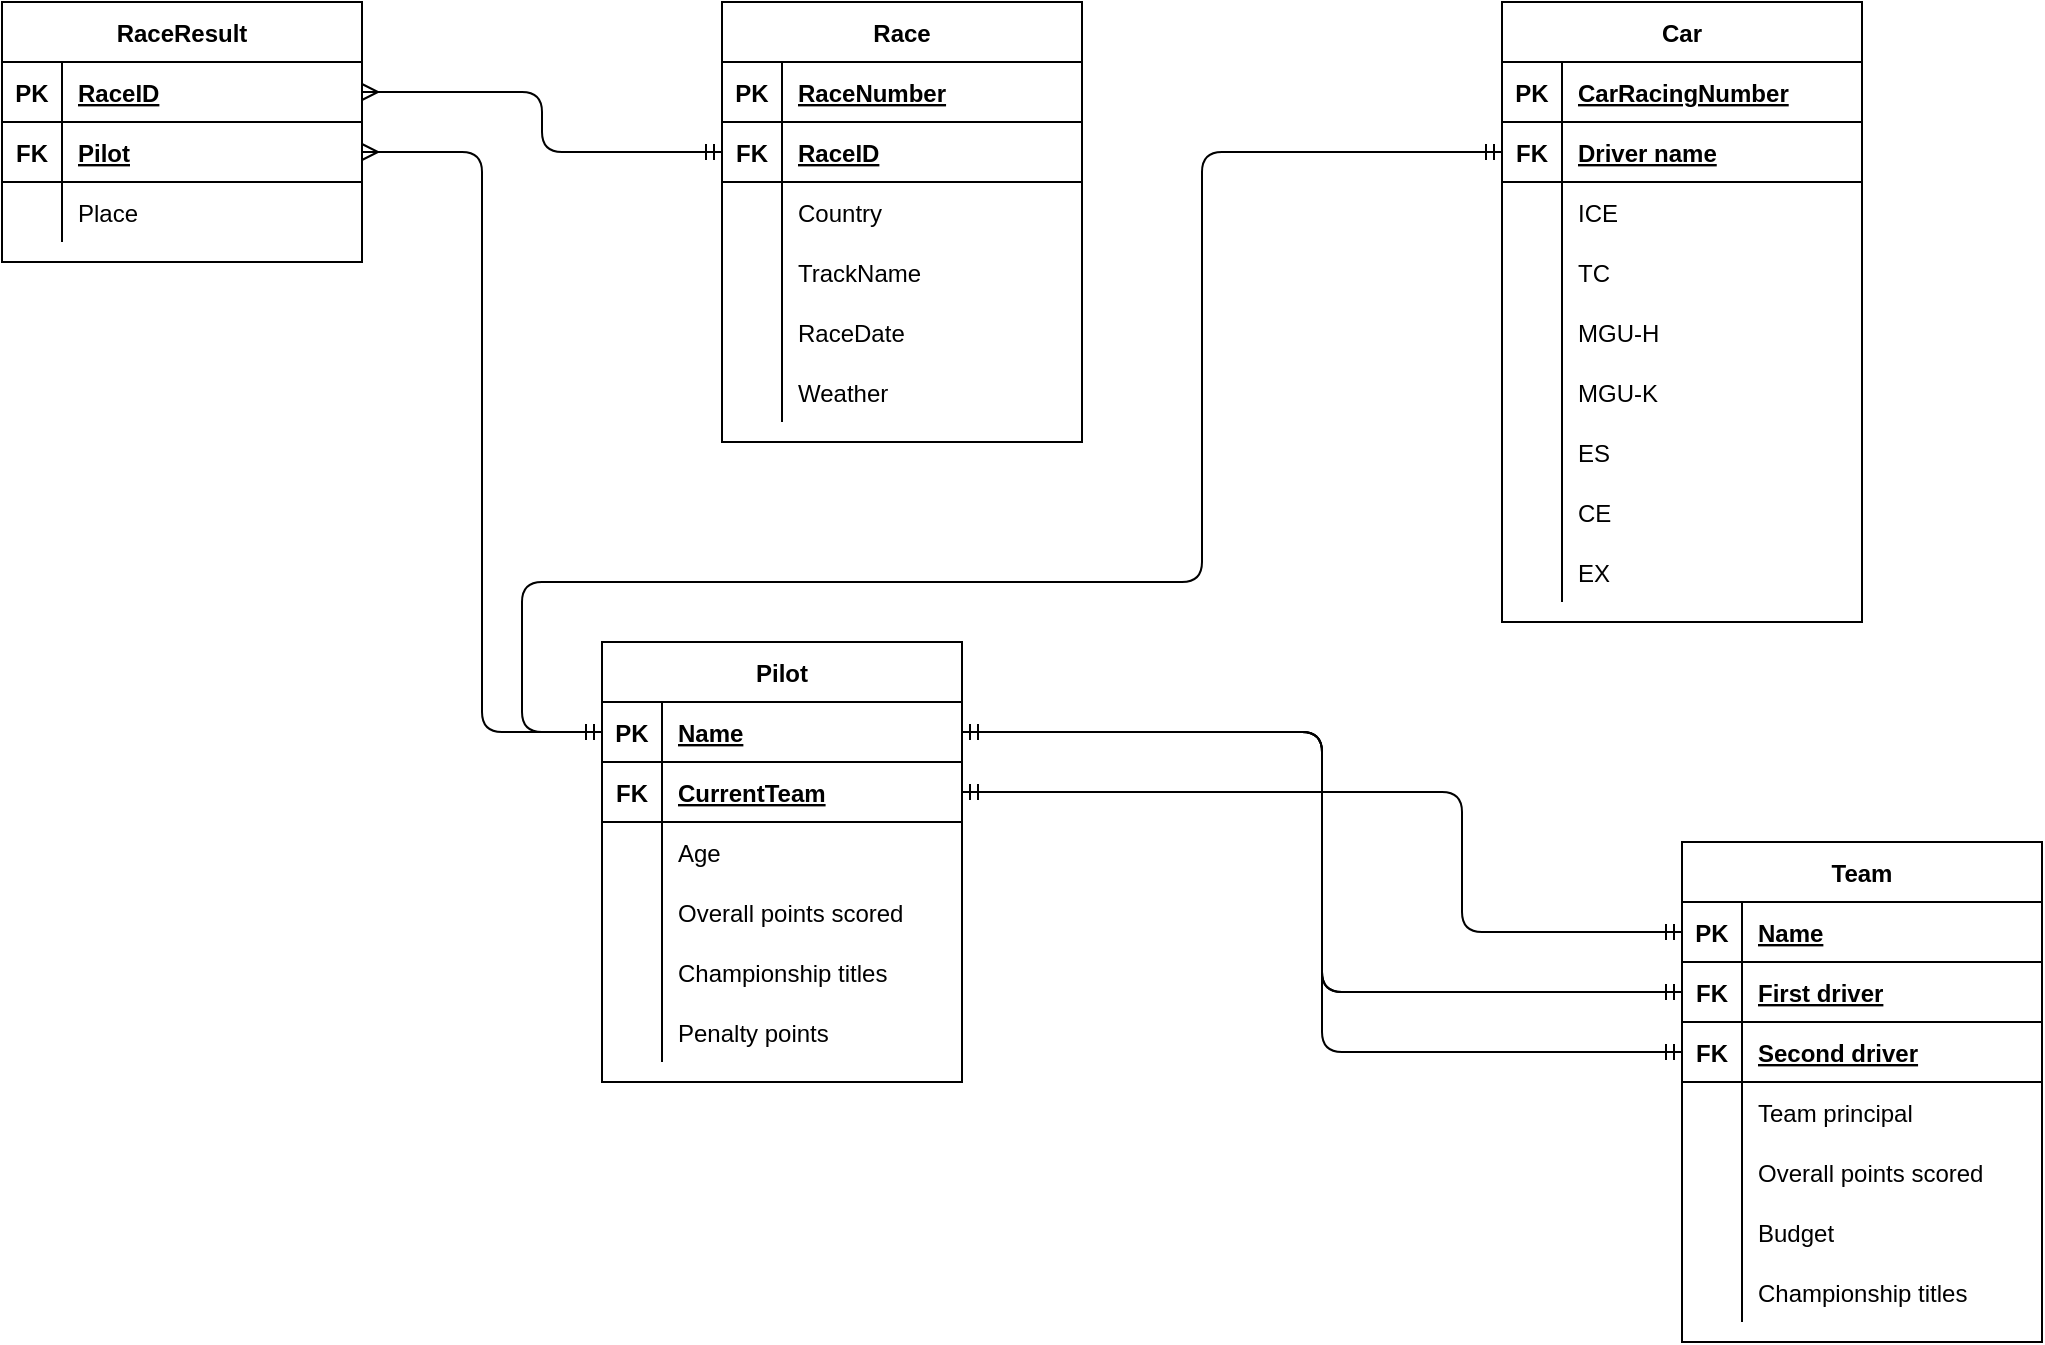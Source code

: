 <mxfile version="20.3.2" type="github">
  <diagram id="8oEdmpoph1ybJ8aEocy_" name="Страница 1">
    <mxGraphModel dx="1053" dy="584" grid="1" gridSize="10" guides="1" tooltips="1" connect="1" arrows="1" fold="1" page="1" pageScale="1" pageWidth="827" pageHeight="1169" math="0" shadow="0">
      <root>
        <mxCell id="0" />
        <mxCell id="1" parent="0" />
        <mxCell id="zvZLjR_T1mVchbXA6RpQ-13" value="Team" style="shape=table;startSize=30;container=1;collapsible=1;childLayout=tableLayout;fixedRows=1;rowLines=0;fontStyle=1;align=center;resizeLast=1;" parent="1" vertex="1">
          <mxGeometry x="920" y="1060" width="180" height="250" as="geometry" />
        </mxCell>
        <mxCell id="zvZLjR_T1mVchbXA6RpQ-14" value="" style="shape=tableRow;horizontal=0;startSize=0;swimlaneHead=0;swimlaneBody=0;fillColor=none;collapsible=0;dropTarget=0;points=[[0,0.5],[1,0.5]];portConstraint=eastwest;top=0;left=0;right=0;bottom=1;" parent="zvZLjR_T1mVchbXA6RpQ-13" vertex="1">
          <mxGeometry y="30" width="180" height="30" as="geometry" />
        </mxCell>
        <mxCell id="zvZLjR_T1mVchbXA6RpQ-15" value="PK" style="shape=partialRectangle;connectable=0;fillColor=none;top=0;left=0;bottom=0;right=0;fontStyle=1;overflow=hidden;" parent="zvZLjR_T1mVchbXA6RpQ-14" vertex="1">
          <mxGeometry width="30" height="30" as="geometry">
            <mxRectangle width="30" height="30" as="alternateBounds" />
          </mxGeometry>
        </mxCell>
        <mxCell id="zvZLjR_T1mVchbXA6RpQ-16" value="Name" style="shape=partialRectangle;connectable=0;fillColor=none;top=0;left=0;bottom=0;right=0;align=left;spacingLeft=6;fontStyle=5;overflow=hidden;" parent="zvZLjR_T1mVchbXA6RpQ-14" vertex="1">
          <mxGeometry x="30" width="150" height="30" as="geometry">
            <mxRectangle width="150" height="30" as="alternateBounds" />
          </mxGeometry>
        </mxCell>
        <mxCell id="zvZLjR_T1mVchbXA6RpQ-203" style="shape=tableRow;horizontal=0;startSize=0;swimlaneHead=0;swimlaneBody=0;fillColor=none;collapsible=0;dropTarget=0;points=[[0,0.5],[1,0.5]];portConstraint=eastwest;top=0;left=0;right=0;bottom=1;" parent="zvZLjR_T1mVchbXA6RpQ-13" vertex="1">
          <mxGeometry y="60" width="180" height="30" as="geometry" />
        </mxCell>
        <mxCell id="zvZLjR_T1mVchbXA6RpQ-204" value="FK" style="shape=partialRectangle;connectable=0;fillColor=none;top=0;left=0;bottom=0;right=0;fontStyle=1;overflow=hidden;" parent="zvZLjR_T1mVchbXA6RpQ-203" vertex="1">
          <mxGeometry width="30" height="30" as="geometry">
            <mxRectangle width="30" height="30" as="alternateBounds" />
          </mxGeometry>
        </mxCell>
        <mxCell id="zvZLjR_T1mVchbXA6RpQ-205" value="First driver" style="shape=partialRectangle;connectable=0;fillColor=none;top=0;left=0;bottom=0;right=0;align=left;spacingLeft=6;fontStyle=5;overflow=hidden;" parent="zvZLjR_T1mVchbXA6RpQ-203" vertex="1">
          <mxGeometry x="30" width="150" height="30" as="geometry">
            <mxRectangle width="150" height="30" as="alternateBounds" />
          </mxGeometry>
        </mxCell>
        <mxCell id="zvZLjR_T1mVchbXA6RpQ-200" style="shape=tableRow;horizontal=0;startSize=0;swimlaneHead=0;swimlaneBody=0;fillColor=none;collapsible=0;dropTarget=0;points=[[0,0.5],[1,0.5]];portConstraint=eastwest;top=0;left=0;right=0;bottom=1;" parent="zvZLjR_T1mVchbXA6RpQ-13" vertex="1">
          <mxGeometry y="90" width="180" height="30" as="geometry" />
        </mxCell>
        <mxCell id="zvZLjR_T1mVchbXA6RpQ-201" value="FK" style="shape=partialRectangle;connectable=0;fillColor=none;top=0;left=0;bottom=0;right=0;fontStyle=1;overflow=hidden;" parent="zvZLjR_T1mVchbXA6RpQ-200" vertex="1">
          <mxGeometry width="30" height="30" as="geometry">
            <mxRectangle width="30" height="30" as="alternateBounds" />
          </mxGeometry>
        </mxCell>
        <mxCell id="zvZLjR_T1mVchbXA6RpQ-202" value="Second driver" style="shape=partialRectangle;connectable=0;fillColor=none;top=0;left=0;bottom=0;right=0;align=left;spacingLeft=6;fontStyle=5;overflow=hidden;" parent="zvZLjR_T1mVchbXA6RpQ-200" vertex="1">
          <mxGeometry x="30" width="150" height="30" as="geometry">
            <mxRectangle width="150" height="30" as="alternateBounds" />
          </mxGeometry>
        </mxCell>
        <mxCell id="zvZLjR_T1mVchbXA6RpQ-29" style="shape=tableRow;horizontal=0;startSize=0;swimlaneHead=0;swimlaneBody=0;fillColor=none;collapsible=0;dropTarget=0;points=[[0,0.5],[1,0.5]];portConstraint=eastwest;top=0;left=0;right=0;bottom=0;" parent="zvZLjR_T1mVchbXA6RpQ-13" vertex="1">
          <mxGeometry y="120" width="180" height="30" as="geometry" />
        </mxCell>
        <mxCell id="zvZLjR_T1mVchbXA6RpQ-30" style="shape=partialRectangle;connectable=0;fillColor=none;top=0;left=0;bottom=0;right=0;editable=1;overflow=hidden;" parent="zvZLjR_T1mVchbXA6RpQ-29" vertex="1">
          <mxGeometry width="30" height="30" as="geometry">
            <mxRectangle width="30" height="30" as="alternateBounds" />
          </mxGeometry>
        </mxCell>
        <mxCell id="zvZLjR_T1mVchbXA6RpQ-31" value="Team principal" style="shape=partialRectangle;connectable=0;fillColor=none;top=0;left=0;bottom=0;right=0;align=left;spacingLeft=6;overflow=hidden;" parent="zvZLjR_T1mVchbXA6RpQ-29" vertex="1">
          <mxGeometry x="30" width="150" height="30" as="geometry">
            <mxRectangle width="150" height="30" as="alternateBounds" />
          </mxGeometry>
        </mxCell>
        <mxCell id="awtavTXApkBcehFsRU_w-45" style="shape=tableRow;horizontal=0;startSize=0;swimlaneHead=0;swimlaneBody=0;fillColor=none;collapsible=0;dropTarget=0;points=[[0,0.5],[1,0.5]];portConstraint=eastwest;top=0;left=0;right=0;bottom=0;" vertex="1" parent="zvZLjR_T1mVchbXA6RpQ-13">
          <mxGeometry y="150" width="180" height="30" as="geometry" />
        </mxCell>
        <mxCell id="awtavTXApkBcehFsRU_w-46" style="shape=partialRectangle;connectable=0;fillColor=none;top=0;left=0;bottom=0;right=0;editable=1;overflow=hidden;" vertex="1" parent="awtavTXApkBcehFsRU_w-45">
          <mxGeometry width="30" height="30" as="geometry">
            <mxRectangle width="30" height="30" as="alternateBounds" />
          </mxGeometry>
        </mxCell>
        <mxCell id="awtavTXApkBcehFsRU_w-47" value="Overall points scored" style="shape=partialRectangle;connectable=0;fillColor=none;top=0;left=0;bottom=0;right=0;align=left;spacingLeft=6;overflow=hidden;" vertex="1" parent="awtavTXApkBcehFsRU_w-45">
          <mxGeometry x="30" width="150" height="30" as="geometry">
            <mxRectangle width="150" height="30" as="alternateBounds" />
          </mxGeometry>
        </mxCell>
        <mxCell id="zvZLjR_T1mVchbXA6RpQ-23" value="" style="shape=tableRow;horizontal=0;startSize=0;swimlaneHead=0;swimlaneBody=0;fillColor=none;collapsible=0;dropTarget=0;points=[[0,0.5],[1,0.5]];portConstraint=eastwest;top=0;left=0;right=0;bottom=0;" parent="zvZLjR_T1mVchbXA6RpQ-13" vertex="1">
          <mxGeometry y="180" width="180" height="30" as="geometry" />
        </mxCell>
        <mxCell id="zvZLjR_T1mVchbXA6RpQ-24" value="" style="shape=partialRectangle;connectable=0;fillColor=none;top=0;left=0;bottom=0;right=0;editable=1;overflow=hidden;" parent="zvZLjR_T1mVchbXA6RpQ-23" vertex="1">
          <mxGeometry width="30" height="30" as="geometry">
            <mxRectangle width="30" height="30" as="alternateBounds" />
          </mxGeometry>
        </mxCell>
        <mxCell id="zvZLjR_T1mVchbXA6RpQ-25" value="Budget" style="shape=partialRectangle;connectable=0;fillColor=none;top=0;left=0;bottom=0;right=0;align=left;spacingLeft=6;overflow=hidden;" parent="zvZLjR_T1mVchbXA6RpQ-23" vertex="1">
          <mxGeometry x="30" width="150" height="30" as="geometry">
            <mxRectangle width="150" height="30" as="alternateBounds" />
          </mxGeometry>
        </mxCell>
        <mxCell id="awtavTXApkBcehFsRU_w-41" style="shape=tableRow;horizontal=0;startSize=0;swimlaneHead=0;swimlaneBody=0;fillColor=none;collapsible=0;dropTarget=0;points=[[0,0.5],[1,0.5]];portConstraint=eastwest;top=0;left=0;right=0;bottom=0;" vertex="1" parent="zvZLjR_T1mVchbXA6RpQ-13">
          <mxGeometry y="210" width="180" height="30" as="geometry" />
        </mxCell>
        <mxCell id="awtavTXApkBcehFsRU_w-42" style="shape=partialRectangle;connectable=0;fillColor=none;top=0;left=0;bottom=0;right=0;editable=1;overflow=hidden;" vertex="1" parent="awtavTXApkBcehFsRU_w-41">
          <mxGeometry width="30" height="30" as="geometry">
            <mxRectangle width="30" height="30" as="alternateBounds" />
          </mxGeometry>
        </mxCell>
        <mxCell id="awtavTXApkBcehFsRU_w-43" value="Championship titles" style="shape=partialRectangle;connectable=0;fillColor=none;top=0;left=0;bottom=0;right=0;align=left;spacingLeft=6;overflow=hidden;" vertex="1" parent="awtavTXApkBcehFsRU_w-41">
          <mxGeometry x="30" width="150" height="30" as="geometry">
            <mxRectangle width="150" height="30" as="alternateBounds" />
          </mxGeometry>
        </mxCell>
        <mxCell id="zvZLjR_T1mVchbXA6RpQ-32" value="Pilot" style="shape=table;startSize=30;container=1;collapsible=1;childLayout=tableLayout;fixedRows=1;rowLines=0;fontStyle=1;align=center;resizeLast=1;" parent="1" vertex="1">
          <mxGeometry x="380" y="960" width="180" height="220" as="geometry" />
        </mxCell>
        <mxCell id="zvZLjR_T1mVchbXA6RpQ-33" value="" style="shape=tableRow;horizontal=0;startSize=0;swimlaneHead=0;swimlaneBody=0;fillColor=none;collapsible=0;dropTarget=0;points=[[0,0.5],[1,0.5]];portConstraint=eastwest;top=0;left=0;right=0;bottom=1;" parent="zvZLjR_T1mVchbXA6RpQ-32" vertex="1">
          <mxGeometry y="30" width="180" height="30" as="geometry" />
        </mxCell>
        <mxCell id="zvZLjR_T1mVchbXA6RpQ-34" value="PK" style="shape=partialRectangle;connectable=0;fillColor=none;top=0;left=0;bottom=0;right=0;fontStyle=1;overflow=hidden;" parent="zvZLjR_T1mVchbXA6RpQ-33" vertex="1">
          <mxGeometry width="30" height="30" as="geometry">
            <mxRectangle width="30" height="30" as="alternateBounds" />
          </mxGeometry>
        </mxCell>
        <mxCell id="zvZLjR_T1mVchbXA6RpQ-35" value="Name" style="shape=partialRectangle;connectable=0;fillColor=none;top=0;left=0;bottom=0;right=0;align=left;spacingLeft=6;fontStyle=5;overflow=hidden;" parent="zvZLjR_T1mVchbXA6RpQ-33" vertex="1">
          <mxGeometry x="30" width="150" height="30" as="geometry">
            <mxRectangle width="150" height="30" as="alternateBounds" />
          </mxGeometry>
        </mxCell>
        <mxCell id="awtavTXApkBcehFsRU_w-98" style="shape=tableRow;horizontal=0;startSize=0;swimlaneHead=0;swimlaneBody=0;fillColor=none;collapsible=0;dropTarget=0;points=[[0,0.5],[1,0.5]];portConstraint=eastwest;top=0;left=0;right=0;bottom=1;" vertex="1" parent="zvZLjR_T1mVchbXA6RpQ-32">
          <mxGeometry y="60" width="180" height="30" as="geometry" />
        </mxCell>
        <mxCell id="awtavTXApkBcehFsRU_w-99" value="FK" style="shape=partialRectangle;connectable=0;fillColor=none;top=0;left=0;bottom=0;right=0;fontStyle=1;overflow=hidden;" vertex="1" parent="awtavTXApkBcehFsRU_w-98">
          <mxGeometry width="30" height="30" as="geometry">
            <mxRectangle width="30" height="30" as="alternateBounds" />
          </mxGeometry>
        </mxCell>
        <mxCell id="awtavTXApkBcehFsRU_w-100" value="CurrentTeam" style="shape=partialRectangle;connectable=0;fillColor=none;top=0;left=0;bottom=0;right=0;align=left;spacingLeft=6;fontStyle=5;overflow=hidden;" vertex="1" parent="awtavTXApkBcehFsRU_w-98">
          <mxGeometry x="30" width="150" height="30" as="geometry">
            <mxRectangle width="150" height="30" as="alternateBounds" />
          </mxGeometry>
        </mxCell>
        <mxCell id="zvZLjR_T1mVchbXA6RpQ-36" style="shape=tableRow;horizontal=0;startSize=0;swimlaneHead=0;swimlaneBody=0;fillColor=none;collapsible=0;dropTarget=0;points=[[0,0.5],[1,0.5]];portConstraint=eastwest;top=0;left=0;right=0;bottom=0;" parent="zvZLjR_T1mVchbXA6RpQ-32" vertex="1">
          <mxGeometry y="90" width="180" height="30" as="geometry" />
        </mxCell>
        <mxCell id="zvZLjR_T1mVchbXA6RpQ-37" style="shape=partialRectangle;connectable=0;fillColor=none;top=0;left=0;bottom=0;right=0;editable=1;overflow=hidden;" parent="zvZLjR_T1mVchbXA6RpQ-36" vertex="1">
          <mxGeometry width="30" height="30" as="geometry">
            <mxRectangle width="30" height="30" as="alternateBounds" />
          </mxGeometry>
        </mxCell>
        <mxCell id="zvZLjR_T1mVchbXA6RpQ-38" value="Age" style="shape=partialRectangle;connectable=0;fillColor=none;top=0;left=0;bottom=0;right=0;align=left;spacingLeft=6;overflow=hidden;" parent="zvZLjR_T1mVchbXA6RpQ-36" vertex="1">
          <mxGeometry x="30" width="150" height="30" as="geometry">
            <mxRectangle width="150" height="30" as="alternateBounds" />
          </mxGeometry>
        </mxCell>
        <mxCell id="zvZLjR_T1mVchbXA6RpQ-39" value="" style="shape=tableRow;horizontal=0;startSize=0;swimlaneHead=0;swimlaneBody=0;fillColor=none;collapsible=0;dropTarget=0;points=[[0,0.5],[1,0.5]];portConstraint=eastwest;top=0;left=0;right=0;bottom=0;" parent="zvZLjR_T1mVchbXA6RpQ-32" vertex="1">
          <mxGeometry y="120" width="180" height="30" as="geometry" />
        </mxCell>
        <mxCell id="zvZLjR_T1mVchbXA6RpQ-40" value="" style="shape=partialRectangle;connectable=0;fillColor=none;top=0;left=0;bottom=0;right=0;editable=1;overflow=hidden;" parent="zvZLjR_T1mVchbXA6RpQ-39" vertex="1">
          <mxGeometry width="30" height="30" as="geometry">
            <mxRectangle width="30" height="30" as="alternateBounds" />
          </mxGeometry>
        </mxCell>
        <mxCell id="zvZLjR_T1mVchbXA6RpQ-41" value="Overall points scored" style="shape=partialRectangle;connectable=0;fillColor=none;top=0;left=0;bottom=0;right=0;align=left;spacingLeft=6;overflow=hidden;" parent="zvZLjR_T1mVchbXA6RpQ-39" vertex="1">
          <mxGeometry x="30" width="150" height="30" as="geometry">
            <mxRectangle width="150" height="30" as="alternateBounds" />
          </mxGeometry>
        </mxCell>
        <mxCell id="zvZLjR_T1mVchbXA6RpQ-42" value="" style="shape=tableRow;horizontal=0;startSize=0;swimlaneHead=0;swimlaneBody=0;fillColor=none;collapsible=0;dropTarget=0;points=[[0,0.5],[1,0.5]];portConstraint=eastwest;top=0;left=0;right=0;bottom=0;" parent="zvZLjR_T1mVchbXA6RpQ-32" vertex="1">
          <mxGeometry y="150" width="180" height="30" as="geometry" />
        </mxCell>
        <mxCell id="zvZLjR_T1mVchbXA6RpQ-43" value="" style="shape=partialRectangle;connectable=0;fillColor=none;top=0;left=0;bottom=0;right=0;editable=1;overflow=hidden;" parent="zvZLjR_T1mVchbXA6RpQ-42" vertex="1">
          <mxGeometry width="30" height="30" as="geometry">
            <mxRectangle width="30" height="30" as="alternateBounds" />
          </mxGeometry>
        </mxCell>
        <mxCell id="zvZLjR_T1mVchbXA6RpQ-44" value="Championship titles" style="shape=partialRectangle;connectable=0;fillColor=none;top=0;left=0;bottom=0;right=0;align=left;spacingLeft=6;overflow=hidden;" parent="zvZLjR_T1mVchbXA6RpQ-42" vertex="1">
          <mxGeometry x="30" width="150" height="30" as="geometry">
            <mxRectangle width="150" height="30" as="alternateBounds" />
          </mxGeometry>
        </mxCell>
        <mxCell id="zvZLjR_T1mVchbXA6RpQ-45" value="" style="shape=tableRow;horizontal=0;startSize=0;swimlaneHead=0;swimlaneBody=0;fillColor=none;collapsible=0;dropTarget=0;points=[[0,0.5],[1,0.5]];portConstraint=eastwest;top=0;left=0;right=0;bottom=0;" parent="zvZLjR_T1mVchbXA6RpQ-32" vertex="1">
          <mxGeometry y="180" width="180" height="30" as="geometry" />
        </mxCell>
        <mxCell id="zvZLjR_T1mVchbXA6RpQ-46" value="" style="shape=partialRectangle;connectable=0;fillColor=none;top=0;left=0;bottom=0;right=0;editable=1;overflow=hidden;" parent="zvZLjR_T1mVchbXA6RpQ-45" vertex="1">
          <mxGeometry width="30" height="30" as="geometry">
            <mxRectangle width="30" height="30" as="alternateBounds" />
          </mxGeometry>
        </mxCell>
        <mxCell id="zvZLjR_T1mVchbXA6RpQ-47" value="Penalty points" style="shape=partialRectangle;connectable=0;fillColor=none;top=0;left=0;bottom=0;right=0;align=left;spacingLeft=6;overflow=hidden;" parent="zvZLjR_T1mVchbXA6RpQ-45" vertex="1">
          <mxGeometry x="30" width="150" height="30" as="geometry">
            <mxRectangle width="150" height="30" as="alternateBounds" />
          </mxGeometry>
        </mxCell>
        <mxCell id="zvZLjR_T1mVchbXA6RpQ-48" value="Car" style="shape=table;startSize=30;container=1;collapsible=1;childLayout=tableLayout;fixedRows=1;rowLines=0;fontStyle=1;align=center;resizeLast=1;" parent="1" vertex="1">
          <mxGeometry x="830" y="640" width="180" height="310" as="geometry" />
        </mxCell>
        <mxCell id="zvZLjR_T1mVchbXA6RpQ-68" style="shape=tableRow;horizontal=0;startSize=0;swimlaneHead=0;swimlaneBody=0;fillColor=none;collapsible=0;dropTarget=0;points=[[0,0.5],[1,0.5]];portConstraint=eastwest;top=0;left=0;right=0;bottom=1;" parent="zvZLjR_T1mVchbXA6RpQ-48" vertex="1">
          <mxGeometry y="30" width="180" height="30" as="geometry" />
        </mxCell>
        <mxCell id="zvZLjR_T1mVchbXA6RpQ-69" value="PK" style="shape=partialRectangle;connectable=0;fillColor=none;top=0;left=0;bottom=0;right=0;fontStyle=1;overflow=hidden;" parent="zvZLjR_T1mVchbXA6RpQ-68" vertex="1">
          <mxGeometry width="30" height="30" as="geometry">
            <mxRectangle width="30" height="30" as="alternateBounds" />
          </mxGeometry>
        </mxCell>
        <mxCell id="zvZLjR_T1mVchbXA6RpQ-70" value="CarRacingNumber" style="shape=partialRectangle;connectable=0;fillColor=none;top=0;left=0;bottom=0;right=0;align=left;spacingLeft=6;fontStyle=5;overflow=hidden;" parent="zvZLjR_T1mVchbXA6RpQ-68" vertex="1">
          <mxGeometry x="30" width="150" height="30" as="geometry">
            <mxRectangle width="150" height="30" as="alternateBounds" />
          </mxGeometry>
        </mxCell>
        <mxCell id="zvZLjR_T1mVchbXA6RpQ-64" style="shape=tableRow;horizontal=0;startSize=0;swimlaneHead=0;swimlaneBody=0;fillColor=none;collapsible=0;dropTarget=0;points=[[0,0.5],[1,0.5]];portConstraint=eastwest;top=0;left=0;right=0;bottom=1;" parent="zvZLjR_T1mVchbXA6RpQ-48" vertex="1">
          <mxGeometry y="60" width="180" height="30" as="geometry" />
        </mxCell>
        <mxCell id="zvZLjR_T1mVchbXA6RpQ-65" value="FK" style="shape=partialRectangle;connectable=0;fillColor=none;top=0;left=0;bottom=0;right=0;fontStyle=1;overflow=hidden;" parent="zvZLjR_T1mVchbXA6RpQ-64" vertex="1">
          <mxGeometry width="30" height="30" as="geometry">
            <mxRectangle width="30" height="30" as="alternateBounds" />
          </mxGeometry>
        </mxCell>
        <mxCell id="zvZLjR_T1mVchbXA6RpQ-66" value="Driver name" style="shape=partialRectangle;connectable=0;fillColor=none;top=0;left=0;bottom=0;right=0;align=left;spacingLeft=6;fontStyle=5;overflow=hidden;" parent="zvZLjR_T1mVchbXA6RpQ-64" vertex="1">
          <mxGeometry x="30" width="150" height="30" as="geometry">
            <mxRectangle width="150" height="30" as="alternateBounds" />
          </mxGeometry>
        </mxCell>
        <mxCell id="zvZLjR_T1mVchbXA6RpQ-52" style="shape=tableRow;horizontal=0;startSize=0;swimlaneHead=0;swimlaneBody=0;fillColor=none;collapsible=0;dropTarget=0;points=[[0,0.5],[1,0.5]];portConstraint=eastwest;top=0;left=0;right=0;bottom=0;" parent="zvZLjR_T1mVchbXA6RpQ-48" vertex="1">
          <mxGeometry y="90" width="180" height="30" as="geometry" />
        </mxCell>
        <mxCell id="zvZLjR_T1mVchbXA6RpQ-53" style="shape=partialRectangle;connectable=0;fillColor=none;top=0;left=0;bottom=0;right=0;editable=1;overflow=hidden;" parent="zvZLjR_T1mVchbXA6RpQ-52" vertex="1">
          <mxGeometry width="30" height="30" as="geometry">
            <mxRectangle width="30" height="30" as="alternateBounds" />
          </mxGeometry>
        </mxCell>
        <mxCell id="zvZLjR_T1mVchbXA6RpQ-54" value="ICE" style="shape=partialRectangle;connectable=0;fillColor=none;top=0;left=0;bottom=0;right=0;align=left;spacingLeft=6;overflow=hidden;" parent="zvZLjR_T1mVchbXA6RpQ-52" vertex="1">
          <mxGeometry x="30" width="150" height="30" as="geometry">
            <mxRectangle width="150" height="30" as="alternateBounds" />
          </mxGeometry>
        </mxCell>
        <mxCell id="zvZLjR_T1mVchbXA6RpQ-55" value="" style="shape=tableRow;horizontal=0;startSize=0;swimlaneHead=0;swimlaneBody=0;fillColor=none;collapsible=0;dropTarget=0;points=[[0,0.5],[1,0.5]];portConstraint=eastwest;top=0;left=0;right=0;bottom=0;" parent="zvZLjR_T1mVchbXA6RpQ-48" vertex="1">
          <mxGeometry y="120" width="180" height="30" as="geometry" />
        </mxCell>
        <mxCell id="zvZLjR_T1mVchbXA6RpQ-56" value="" style="shape=partialRectangle;connectable=0;fillColor=none;top=0;left=0;bottom=0;right=0;editable=1;overflow=hidden;" parent="zvZLjR_T1mVchbXA6RpQ-55" vertex="1">
          <mxGeometry width="30" height="30" as="geometry">
            <mxRectangle width="30" height="30" as="alternateBounds" />
          </mxGeometry>
        </mxCell>
        <mxCell id="zvZLjR_T1mVchbXA6RpQ-57" value="TC" style="shape=partialRectangle;connectable=0;fillColor=none;top=0;left=0;bottom=0;right=0;align=left;spacingLeft=6;overflow=hidden;" parent="zvZLjR_T1mVchbXA6RpQ-55" vertex="1">
          <mxGeometry x="30" width="150" height="30" as="geometry">
            <mxRectangle width="150" height="30" as="alternateBounds" />
          </mxGeometry>
        </mxCell>
        <mxCell id="zvZLjR_T1mVchbXA6RpQ-58" value="" style="shape=tableRow;horizontal=0;startSize=0;swimlaneHead=0;swimlaneBody=0;fillColor=none;collapsible=0;dropTarget=0;points=[[0,0.5],[1,0.5]];portConstraint=eastwest;top=0;left=0;right=0;bottom=0;" parent="zvZLjR_T1mVchbXA6RpQ-48" vertex="1">
          <mxGeometry y="150" width="180" height="30" as="geometry" />
        </mxCell>
        <mxCell id="zvZLjR_T1mVchbXA6RpQ-59" value="" style="shape=partialRectangle;connectable=0;fillColor=none;top=0;left=0;bottom=0;right=0;editable=1;overflow=hidden;" parent="zvZLjR_T1mVchbXA6RpQ-58" vertex="1">
          <mxGeometry width="30" height="30" as="geometry">
            <mxRectangle width="30" height="30" as="alternateBounds" />
          </mxGeometry>
        </mxCell>
        <mxCell id="zvZLjR_T1mVchbXA6RpQ-60" value="MGU-H" style="shape=partialRectangle;connectable=0;fillColor=none;top=0;left=0;bottom=0;right=0;align=left;spacingLeft=6;overflow=hidden;" parent="zvZLjR_T1mVchbXA6RpQ-58" vertex="1">
          <mxGeometry x="30" width="150" height="30" as="geometry">
            <mxRectangle width="150" height="30" as="alternateBounds" />
          </mxGeometry>
        </mxCell>
        <mxCell id="zvZLjR_T1mVchbXA6RpQ-61" value="" style="shape=tableRow;horizontal=0;startSize=0;swimlaneHead=0;swimlaneBody=0;fillColor=none;collapsible=0;dropTarget=0;points=[[0,0.5],[1,0.5]];portConstraint=eastwest;top=0;left=0;right=0;bottom=0;" parent="zvZLjR_T1mVchbXA6RpQ-48" vertex="1">
          <mxGeometry y="180" width="180" height="30" as="geometry" />
        </mxCell>
        <mxCell id="zvZLjR_T1mVchbXA6RpQ-62" value="" style="shape=partialRectangle;connectable=0;fillColor=none;top=0;left=0;bottom=0;right=0;editable=1;overflow=hidden;" parent="zvZLjR_T1mVchbXA6RpQ-61" vertex="1">
          <mxGeometry width="30" height="30" as="geometry">
            <mxRectangle width="30" height="30" as="alternateBounds" />
          </mxGeometry>
        </mxCell>
        <mxCell id="zvZLjR_T1mVchbXA6RpQ-63" value="MGU-K" style="shape=partialRectangle;connectable=0;fillColor=none;top=0;left=0;bottom=0;right=0;align=left;spacingLeft=6;overflow=hidden;" parent="zvZLjR_T1mVchbXA6RpQ-61" vertex="1">
          <mxGeometry x="30" width="150" height="30" as="geometry">
            <mxRectangle width="150" height="30" as="alternateBounds" />
          </mxGeometry>
        </mxCell>
        <mxCell id="zvZLjR_T1mVchbXA6RpQ-71" style="shape=tableRow;horizontal=0;startSize=0;swimlaneHead=0;swimlaneBody=0;fillColor=none;collapsible=0;dropTarget=0;points=[[0,0.5],[1,0.5]];portConstraint=eastwest;top=0;left=0;right=0;bottom=0;" parent="zvZLjR_T1mVchbXA6RpQ-48" vertex="1">
          <mxGeometry y="210" width="180" height="30" as="geometry" />
        </mxCell>
        <mxCell id="zvZLjR_T1mVchbXA6RpQ-72" style="shape=partialRectangle;connectable=0;fillColor=none;top=0;left=0;bottom=0;right=0;editable=1;overflow=hidden;" parent="zvZLjR_T1mVchbXA6RpQ-71" vertex="1">
          <mxGeometry width="30" height="30" as="geometry">
            <mxRectangle width="30" height="30" as="alternateBounds" />
          </mxGeometry>
        </mxCell>
        <mxCell id="zvZLjR_T1mVchbXA6RpQ-73" value="ES" style="shape=partialRectangle;connectable=0;fillColor=none;top=0;left=0;bottom=0;right=0;align=left;spacingLeft=6;overflow=hidden;" parent="zvZLjR_T1mVchbXA6RpQ-71" vertex="1">
          <mxGeometry x="30" width="150" height="30" as="geometry">
            <mxRectangle width="150" height="30" as="alternateBounds" />
          </mxGeometry>
        </mxCell>
        <mxCell id="zvZLjR_T1mVchbXA6RpQ-74" style="shape=tableRow;horizontal=0;startSize=0;swimlaneHead=0;swimlaneBody=0;fillColor=none;collapsible=0;dropTarget=0;points=[[0,0.5],[1,0.5]];portConstraint=eastwest;top=0;left=0;right=0;bottom=0;" parent="zvZLjR_T1mVchbXA6RpQ-48" vertex="1">
          <mxGeometry y="240" width="180" height="30" as="geometry" />
        </mxCell>
        <mxCell id="zvZLjR_T1mVchbXA6RpQ-75" style="shape=partialRectangle;connectable=0;fillColor=none;top=0;left=0;bottom=0;right=0;editable=1;overflow=hidden;" parent="zvZLjR_T1mVchbXA6RpQ-74" vertex="1">
          <mxGeometry width="30" height="30" as="geometry">
            <mxRectangle width="30" height="30" as="alternateBounds" />
          </mxGeometry>
        </mxCell>
        <mxCell id="zvZLjR_T1mVchbXA6RpQ-76" value="CE" style="shape=partialRectangle;connectable=0;fillColor=none;top=0;left=0;bottom=0;right=0;align=left;spacingLeft=6;overflow=hidden;" parent="zvZLjR_T1mVchbXA6RpQ-74" vertex="1">
          <mxGeometry x="30" width="150" height="30" as="geometry">
            <mxRectangle width="150" height="30" as="alternateBounds" />
          </mxGeometry>
        </mxCell>
        <mxCell id="zvZLjR_T1mVchbXA6RpQ-77" style="shape=tableRow;horizontal=0;startSize=0;swimlaneHead=0;swimlaneBody=0;fillColor=none;collapsible=0;dropTarget=0;points=[[0,0.5],[1,0.5]];portConstraint=eastwest;top=0;left=0;right=0;bottom=0;" parent="zvZLjR_T1mVchbXA6RpQ-48" vertex="1">
          <mxGeometry y="270" width="180" height="30" as="geometry" />
        </mxCell>
        <mxCell id="zvZLjR_T1mVchbXA6RpQ-78" style="shape=partialRectangle;connectable=0;fillColor=none;top=0;left=0;bottom=0;right=0;editable=1;overflow=hidden;" parent="zvZLjR_T1mVchbXA6RpQ-77" vertex="1">
          <mxGeometry width="30" height="30" as="geometry">
            <mxRectangle width="30" height="30" as="alternateBounds" />
          </mxGeometry>
        </mxCell>
        <mxCell id="zvZLjR_T1mVchbXA6RpQ-79" value="EX" style="shape=partialRectangle;connectable=0;fillColor=none;top=0;left=0;bottom=0;right=0;align=left;spacingLeft=6;overflow=hidden;" parent="zvZLjR_T1mVchbXA6RpQ-77" vertex="1">
          <mxGeometry x="30" width="150" height="30" as="geometry">
            <mxRectangle width="150" height="30" as="alternateBounds" />
          </mxGeometry>
        </mxCell>
        <mxCell id="zvZLjR_T1mVchbXA6RpQ-102" value="Race" style="shape=table;startSize=30;container=1;collapsible=1;childLayout=tableLayout;fixedRows=1;rowLines=0;fontStyle=1;align=center;resizeLast=1;" parent="1" vertex="1">
          <mxGeometry x="440" y="640" width="180" height="220" as="geometry" />
        </mxCell>
        <mxCell id="zvZLjR_T1mVchbXA6RpQ-103" value="" style="shape=tableRow;horizontal=0;startSize=0;swimlaneHead=0;swimlaneBody=0;fillColor=none;collapsible=0;dropTarget=0;points=[[0,0.5],[1,0.5]];portConstraint=eastwest;top=0;left=0;right=0;bottom=1;" parent="zvZLjR_T1mVchbXA6RpQ-102" vertex="1">
          <mxGeometry y="30" width="180" height="30" as="geometry" />
        </mxCell>
        <mxCell id="zvZLjR_T1mVchbXA6RpQ-104" value="PK" style="shape=partialRectangle;connectable=0;fillColor=none;top=0;left=0;bottom=0;right=0;fontStyle=1;overflow=hidden;" parent="zvZLjR_T1mVchbXA6RpQ-103" vertex="1">
          <mxGeometry width="30" height="30" as="geometry">
            <mxRectangle width="30" height="30" as="alternateBounds" />
          </mxGeometry>
        </mxCell>
        <mxCell id="zvZLjR_T1mVchbXA6RpQ-105" value="RaceNumber" style="shape=partialRectangle;connectable=0;fillColor=none;top=0;left=0;bottom=0;right=0;align=left;spacingLeft=6;fontStyle=5;overflow=hidden;" parent="zvZLjR_T1mVchbXA6RpQ-103" vertex="1">
          <mxGeometry x="30" width="150" height="30" as="geometry">
            <mxRectangle width="150" height="30" as="alternateBounds" />
          </mxGeometry>
        </mxCell>
        <mxCell id="zvZLjR_T1mVchbXA6RpQ-149" style="shape=tableRow;horizontal=0;startSize=0;swimlaneHead=0;swimlaneBody=0;fillColor=none;collapsible=0;dropTarget=0;points=[[0,0.5],[1,0.5]];portConstraint=eastwest;top=0;left=0;right=0;bottom=1;" parent="zvZLjR_T1mVchbXA6RpQ-102" vertex="1">
          <mxGeometry y="60" width="180" height="30" as="geometry" />
        </mxCell>
        <mxCell id="zvZLjR_T1mVchbXA6RpQ-150" value="FK" style="shape=partialRectangle;connectable=0;fillColor=none;top=0;left=0;bottom=0;right=0;fontStyle=1;overflow=hidden;" parent="zvZLjR_T1mVchbXA6RpQ-149" vertex="1">
          <mxGeometry width="30" height="30" as="geometry">
            <mxRectangle width="30" height="30" as="alternateBounds" />
          </mxGeometry>
        </mxCell>
        <mxCell id="zvZLjR_T1mVchbXA6RpQ-151" value="RaceID" style="shape=partialRectangle;connectable=0;fillColor=none;top=0;left=0;bottom=0;right=0;align=left;spacingLeft=6;fontStyle=5;overflow=hidden;" parent="zvZLjR_T1mVchbXA6RpQ-149" vertex="1">
          <mxGeometry x="30" width="150" height="30" as="geometry">
            <mxRectangle width="150" height="30" as="alternateBounds" />
          </mxGeometry>
        </mxCell>
        <mxCell id="zvZLjR_T1mVchbXA6RpQ-109" value="" style="shape=tableRow;horizontal=0;startSize=0;swimlaneHead=0;swimlaneBody=0;fillColor=none;collapsible=0;dropTarget=0;points=[[0,0.5],[1,0.5]];portConstraint=eastwest;top=0;left=0;right=0;bottom=0;" parent="zvZLjR_T1mVchbXA6RpQ-102" vertex="1">
          <mxGeometry y="90" width="180" height="30" as="geometry" />
        </mxCell>
        <mxCell id="zvZLjR_T1mVchbXA6RpQ-110" value="" style="shape=partialRectangle;connectable=0;fillColor=none;top=0;left=0;bottom=0;right=0;editable=1;overflow=hidden;" parent="zvZLjR_T1mVchbXA6RpQ-109" vertex="1">
          <mxGeometry width="30" height="30" as="geometry">
            <mxRectangle width="30" height="30" as="alternateBounds" />
          </mxGeometry>
        </mxCell>
        <mxCell id="zvZLjR_T1mVchbXA6RpQ-111" value="Country" style="shape=partialRectangle;connectable=0;fillColor=none;top=0;left=0;bottom=0;right=0;align=left;spacingLeft=6;overflow=hidden;" parent="zvZLjR_T1mVchbXA6RpQ-109" vertex="1">
          <mxGeometry x="30" width="150" height="30" as="geometry">
            <mxRectangle width="150" height="30" as="alternateBounds" />
          </mxGeometry>
        </mxCell>
        <mxCell id="zvZLjR_T1mVchbXA6RpQ-112" style="shape=tableRow;horizontal=0;startSize=0;swimlaneHead=0;swimlaneBody=0;fillColor=none;collapsible=0;dropTarget=0;points=[[0,0.5],[1,0.5]];portConstraint=eastwest;top=0;left=0;right=0;bottom=0;" parent="zvZLjR_T1mVchbXA6RpQ-102" vertex="1">
          <mxGeometry y="120" width="180" height="30" as="geometry" />
        </mxCell>
        <mxCell id="zvZLjR_T1mVchbXA6RpQ-113" style="shape=partialRectangle;connectable=0;fillColor=none;top=0;left=0;bottom=0;right=0;editable=1;overflow=hidden;" parent="zvZLjR_T1mVchbXA6RpQ-112" vertex="1">
          <mxGeometry width="30" height="30" as="geometry">
            <mxRectangle width="30" height="30" as="alternateBounds" />
          </mxGeometry>
        </mxCell>
        <mxCell id="zvZLjR_T1mVchbXA6RpQ-114" value="TrackName" style="shape=partialRectangle;connectable=0;fillColor=none;top=0;left=0;bottom=0;right=0;align=left;spacingLeft=6;overflow=hidden;" parent="zvZLjR_T1mVchbXA6RpQ-112" vertex="1">
          <mxGeometry x="30" width="150" height="30" as="geometry">
            <mxRectangle width="150" height="30" as="alternateBounds" />
          </mxGeometry>
        </mxCell>
        <mxCell id="awtavTXApkBcehFsRU_w-87" style="shape=tableRow;horizontal=0;startSize=0;swimlaneHead=0;swimlaneBody=0;fillColor=none;collapsible=0;dropTarget=0;points=[[0,0.5],[1,0.5]];portConstraint=eastwest;top=0;left=0;right=0;bottom=0;" vertex="1" parent="zvZLjR_T1mVchbXA6RpQ-102">
          <mxGeometry y="150" width="180" height="30" as="geometry" />
        </mxCell>
        <mxCell id="awtavTXApkBcehFsRU_w-88" style="shape=partialRectangle;connectable=0;fillColor=none;top=0;left=0;bottom=0;right=0;editable=1;overflow=hidden;" vertex="1" parent="awtavTXApkBcehFsRU_w-87">
          <mxGeometry width="30" height="30" as="geometry">
            <mxRectangle width="30" height="30" as="alternateBounds" />
          </mxGeometry>
        </mxCell>
        <mxCell id="awtavTXApkBcehFsRU_w-89" value="RaceDate" style="shape=partialRectangle;connectable=0;fillColor=none;top=0;left=0;bottom=0;right=0;align=left;spacingLeft=6;overflow=hidden;" vertex="1" parent="awtavTXApkBcehFsRU_w-87">
          <mxGeometry x="30" width="150" height="30" as="geometry">
            <mxRectangle width="150" height="30" as="alternateBounds" />
          </mxGeometry>
        </mxCell>
        <mxCell id="awtavTXApkBcehFsRU_w-95" style="shape=tableRow;horizontal=0;startSize=0;swimlaneHead=0;swimlaneBody=0;fillColor=none;collapsible=0;dropTarget=0;points=[[0,0.5],[1,0.5]];portConstraint=eastwest;top=0;left=0;right=0;bottom=0;" vertex="1" parent="zvZLjR_T1mVchbXA6RpQ-102">
          <mxGeometry y="180" width="180" height="30" as="geometry" />
        </mxCell>
        <mxCell id="awtavTXApkBcehFsRU_w-96" style="shape=partialRectangle;connectable=0;fillColor=none;top=0;left=0;bottom=0;right=0;editable=1;overflow=hidden;" vertex="1" parent="awtavTXApkBcehFsRU_w-95">
          <mxGeometry width="30" height="30" as="geometry">
            <mxRectangle width="30" height="30" as="alternateBounds" />
          </mxGeometry>
        </mxCell>
        <mxCell id="awtavTXApkBcehFsRU_w-97" value="Weather" style="shape=partialRectangle;connectable=0;fillColor=none;top=0;left=0;bottom=0;right=0;align=left;spacingLeft=6;overflow=hidden;" vertex="1" parent="awtavTXApkBcehFsRU_w-95">
          <mxGeometry x="30" width="150" height="30" as="geometry">
            <mxRectangle width="150" height="30" as="alternateBounds" />
          </mxGeometry>
        </mxCell>
        <mxCell id="zvZLjR_T1mVchbXA6RpQ-197" style="edgeStyle=orthogonalEdgeStyle;rounded=1;orthogonalLoop=1;jettySize=auto;html=1;exitX=0;exitY=0.5;exitDx=0;exitDy=0;startArrow=ERmandOne;startFill=0;endArrow=ERmany;endFill=0;entryX=1;entryY=0.5;entryDx=0;entryDy=0;" parent="1" source="zvZLjR_T1mVchbXA6RpQ-149" target="awtavTXApkBcehFsRU_w-54" edge="1">
          <mxGeometry relative="1" as="geometry">
            <mxPoint x="240" y="870" as="targetPoint" />
          </mxGeometry>
        </mxCell>
        <mxCell id="zvZLjR_T1mVchbXA6RpQ-206" style="edgeStyle=orthogonalEdgeStyle;rounded=1;orthogonalLoop=1;jettySize=auto;html=1;exitX=0;exitY=0.5;exitDx=0;exitDy=0;entryX=1;entryY=0.5;entryDx=0;entryDy=0;startArrow=ERmandOne;startFill=0;endArrow=ERmandOne;endFill=0;" parent="1" source="zvZLjR_T1mVchbXA6RpQ-203" target="zvZLjR_T1mVchbXA6RpQ-33" edge="1">
          <mxGeometry relative="1" as="geometry" />
        </mxCell>
        <mxCell id="zvZLjR_T1mVchbXA6RpQ-207" style="edgeStyle=orthogonalEdgeStyle;rounded=1;orthogonalLoop=1;jettySize=auto;html=1;exitX=0;exitY=0.5;exitDx=0;exitDy=0;entryX=1;entryY=0.5;entryDx=0;entryDy=0;startArrow=ERmandOne;startFill=0;endArrow=ERmandOne;endFill=0;" parent="1" source="zvZLjR_T1mVchbXA6RpQ-200" target="zvZLjR_T1mVchbXA6RpQ-33" edge="1">
          <mxGeometry relative="1" as="geometry">
            <Array as="points">
              <mxPoint x="740" y="1165" />
              <mxPoint x="740" y="1005" />
            </Array>
          </mxGeometry>
        </mxCell>
        <mxCell id="zvZLjR_T1mVchbXA6RpQ-212" style="edgeStyle=orthogonalEdgeStyle;rounded=1;orthogonalLoop=1;jettySize=auto;html=1;exitX=0;exitY=0.5;exitDx=0;exitDy=0;entryX=0;entryY=0.5;entryDx=0;entryDy=0;startArrow=ERmandOne;startFill=0;endArrow=ERmandOne;endFill=0;" parent="1" source="zvZLjR_T1mVchbXA6RpQ-64" target="zvZLjR_T1mVchbXA6RpQ-33" edge="1">
          <mxGeometry relative="1" as="geometry">
            <Array as="points">
              <mxPoint x="680" y="715" />
              <mxPoint x="680" y="930" />
              <mxPoint x="340" y="930" />
              <mxPoint x="340" y="1005" />
            </Array>
          </mxGeometry>
        </mxCell>
        <mxCell id="zvZLjR_T1mVchbXA6RpQ-213" style="edgeStyle=orthogonalEdgeStyle;rounded=1;orthogonalLoop=1;jettySize=auto;html=1;exitX=0;exitY=0.5;exitDx=0;exitDy=0;entryX=1;entryY=0.5;entryDx=0;entryDy=0;startArrow=ERmandOne;startFill=0;endArrow=ERmandOne;endFill=0;" parent="1" source="zvZLjR_T1mVchbXA6RpQ-203" target="zvZLjR_T1mVchbXA6RpQ-33" edge="1">
          <mxGeometry relative="1" as="geometry">
            <Array as="points">
              <mxPoint x="740" y="1135" />
              <mxPoint x="740" y="1005" />
            </Array>
          </mxGeometry>
        </mxCell>
        <mxCell id="awtavTXApkBcehFsRU_w-53" value="RaceResult" style="shape=table;startSize=30;container=1;collapsible=1;childLayout=tableLayout;fixedRows=1;rowLines=0;fontStyle=1;align=center;resizeLast=1;" vertex="1" parent="1">
          <mxGeometry x="80" y="640" width="180" height="130" as="geometry" />
        </mxCell>
        <mxCell id="awtavTXApkBcehFsRU_w-54" style="shape=tableRow;horizontal=0;startSize=0;swimlaneHead=0;swimlaneBody=0;fillColor=none;collapsible=0;dropTarget=0;points=[[0,0.5],[1,0.5]];portConstraint=eastwest;top=0;left=0;right=0;bottom=1;" vertex="1" parent="awtavTXApkBcehFsRU_w-53">
          <mxGeometry y="30" width="180" height="30" as="geometry" />
        </mxCell>
        <mxCell id="awtavTXApkBcehFsRU_w-55" value="PK" style="shape=partialRectangle;connectable=0;fillColor=none;top=0;left=0;bottom=0;right=0;fontStyle=1;overflow=hidden;" vertex="1" parent="awtavTXApkBcehFsRU_w-54">
          <mxGeometry width="30" height="30" as="geometry">
            <mxRectangle width="30" height="30" as="alternateBounds" />
          </mxGeometry>
        </mxCell>
        <mxCell id="awtavTXApkBcehFsRU_w-56" value="RaceID" style="shape=partialRectangle;connectable=0;fillColor=none;top=0;left=0;bottom=0;right=0;align=left;spacingLeft=6;fontStyle=5;overflow=hidden;" vertex="1" parent="awtavTXApkBcehFsRU_w-54">
          <mxGeometry x="30" width="150" height="30" as="geometry">
            <mxRectangle width="150" height="30" as="alternateBounds" />
          </mxGeometry>
        </mxCell>
        <mxCell id="awtavTXApkBcehFsRU_w-60" style="shape=tableRow;horizontal=0;startSize=0;swimlaneHead=0;swimlaneBody=0;fillColor=none;collapsible=0;dropTarget=0;points=[[0,0.5],[1,0.5]];portConstraint=eastwest;top=0;left=0;right=0;bottom=1;" vertex="1" parent="awtavTXApkBcehFsRU_w-53">
          <mxGeometry y="60" width="180" height="30" as="geometry" />
        </mxCell>
        <mxCell id="awtavTXApkBcehFsRU_w-61" value="FK" style="shape=partialRectangle;connectable=0;fillColor=none;top=0;left=0;bottom=0;right=0;fontStyle=1;overflow=hidden;" vertex="1" parent="awtavTXApkBcehFsRU_w-60">
          <mxGeometry width="30" height="30" as="geometry">
            <mxRectangle width="30" height="30" as="alternateBounds" />
          </mxGeometry>
        </mxCell>
        <mxCell id="awtavTXApkBcehFsRU_w-62" value="Pilot" style="shape=partialRectangle;connectable=0;fillColor=none;top=0;left=0;bottom=0;right=0;align=left;spacingLeft=6;fontStyle=5;overflow=hidden;" vertex="1" parent="awtavTXApkBcehFsRU_w-60">
          <mxGeometry x="30" width="150" height="30" as="geometry">
            <mxRectangle width="150" height="30" as="alternateBounds" />
          </mxGeometry>
        </mxCell>
        <mxCell id="awtavTXApkBcehFsRU_w-92" style="shape=tableRow;horizontal=0;startSize=0;swimlaneHead=0;swimlaneBody=0;fillColor=none;collapsible=0;dropTarget=0;points=[[0,0.5],[1,0.5]];portConstraint=eastwest;top=0;left=0;right=0;bottom=0;" vertex="1" parent="awtavTXApkBcehFsRU_w-53">
          <mxGeometry y="90" width="180" height="30" as="geometry" />
        </mxCell>
        <mxCell id="awtavTXApkBcehFsRU_w-93" style="shape=partialRectangle;connectable=0;fillColor=none;top=0;left=0;bottom=0;right=0;editable=1;overflow=hidden;" vertex="1" parent="awtavTXApkBcehFsRU_w-92">
          <mxGeometry width="30" height="30" as="geometry">
            <mxRectangle width="30" height="30" as="alternateBounds" />
          </mxGeometry>
        </mxCell>
        <mxCell id="awtavTXApkBcehFsRU_w-94" value="Place" style="shape=partialRectangle;connectable=0;fillColor=none;top=0;left=0;bottom=0;right=0;align=left;spacingLeft=6;overflow=hidden;" vertex="1" parent="awtavTXApkBcehFsRU_w-92">
          <mxGeometry x="30" width="150" height="30" as="geometry">
            <mxRectangle width="150" height="30" as="alternateBounds" />
          </mxGeometry>
        </mxCell>
        <mxCell id="awtavTXApkBcehFsRU_w-90" style="edgeStyle=orthogonalEdgeStyle;rounded=1;orthogonalLoop=1;jettySize=auto;html=1;entryX=0;entryY=0.5;entryDx=0;entryDy=0;startArrow=ERmany;startFill=0;endArrow=ERmandOne;endFill=0;" edge="1" parent="1" source="awtavTXApkBcehFsRU_w-57" target="zvZLjR_T1mVchbXA6RpQ-14">
          <mxGeometry relative="1" as="geometry">
            <Array as="points">
              <mxPoint x="410" y="1035" />
              <mxPoint x="410" y="920" />
              <mxPoint x="820" y="920" />
              <mxPoint x="820" y="1005" />
            </Array>
          </mxGeometry>
        </mxCell>
        <mxCell id="awtavTXApkBcehFsRU_w-91" style="edgeStyle=orthogonalEdgeStyle;rounded=1;orthogonalLoop=1;jettySize=auto;html=1;startArrow=ERmany;startFill=0;endArrow=ERmandOne;endFill=0;exitX=1;exitY=0.5;exitDx=0;exitDy=0;" edge="1" parent="1" source="awtavTXApkBcehFsRU_w-60" target="zvZLjR_T1mVchbXA6RpQ-33">
          <mxGeometry relative="1" as="geometry">
            <Array as="points">
              <mxPoint x="320" y="715" />
              <mxPoint x="320" y="1005" />
            </Array>
          </mxGeometry>
        </mxCell>
        <mxCell id="awtavTXApkBcehFsRU_w-101" style="edgeStyle=orthogonalEdgeStyle;rounded=1;orthogonalLoop=1;jettySize=auto;html=1;entryX=0;entryY=0.5;entryDx=0;entryDy=0;startArrow=ERmandOne;startFill=0;endArrow=ERmandOne;endFill=0;" edge="1" parent="1" source="awtavTXApkBcehFsRU_w-98" target="zvZLjR_T1mVchbXA6RpQ-14">
          <mxGeometry relative="1" as="geometry">
            <Array as="points">
              <mxPoint x="810" y="1035" />
              <mxPoint x="810" y="1105" />
            </Array>
          </mxGeometry>
        </mxCell>
      </root>
    </mxGraphModel>
  </diagram>
</mxfile>
